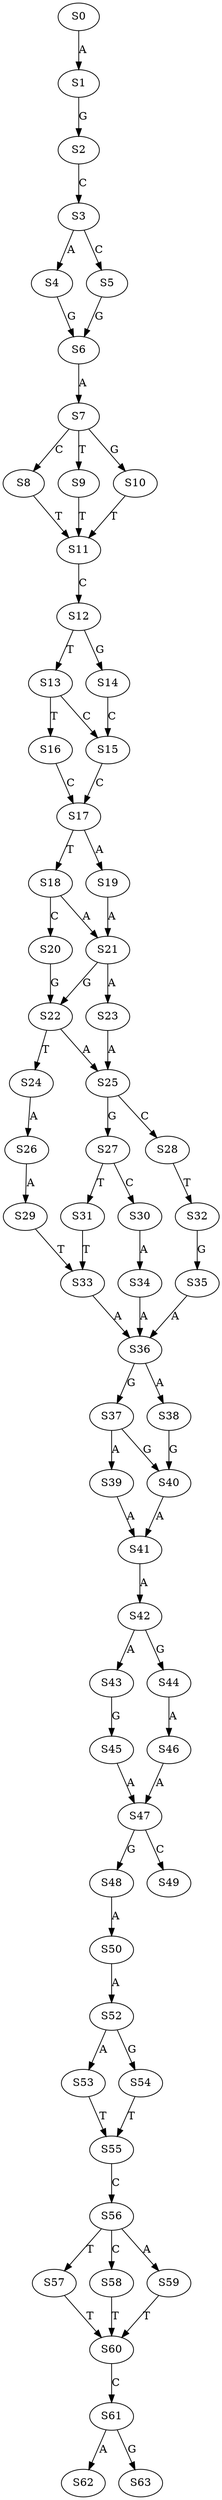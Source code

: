 strict digraph  {
	S0 -> S1 [ label = A ];
	S1 -> S2 [ label = G ];
	S2 -> S3 [ label = C ];
	S3 -> S4 [ label = A ];
	S3 -> S5 [ label = C ];
	S4 -> S6 [ label = G ];
	S5 -> S6 [ label = G ];
	S6 -> S7 [ label = A ];
	S7 -> S8 [ label = C ];
	S7 -> S9 [ label = T ];
	S7 -> S10 [ label = G ];
	S8 -> S11 [ label = T ];
	S9 -> S11 [ label = T ];
	S10 -> S11 [ label = T ];
	S11 -> S12 [ label = C ];
	S12 -> S13 [ label = T ];
	S12 -> S14 [ label = G ];
	S13 -> S15 [ label = C ];
	S13 -> S16 [ label = T ];
	S14 -> S15 [ label = C ];
	S15 -> S17 [ label = C ];
	S16 -> S17 [ label = C ];
	S17 -> S18 [ label = T ];
	S17 -> S19 [ label = A ];
	S18 -> S20 [ label = C ];
	S18 -> S21 [ label = A ];
	S19 -> S21 [ label = A ];
	S20 -> S22 [ label = G ];
	S21 -> S22 [ label = G ];
	S21 -> S23 [ label = A ];
	S22 -> S24 [ label = T ];
	S22 -> S25 [ label = A ];
	S23 -> S25 [ label = A ];
	S24 -> S26 [ label = A ];
	S25 -> S27 [ label = G ];
	S25 -> S28 [ label = C ];
	S26 -> S29 [ label = A ];
	S27 -> S30 [ label = C ];
	S27 -> S31 [ label = T ];
	S28 -> S32 [ label = T ];
	S29 -> S33 [ label = T ];
	S30 -> S34 [ label = A ];
	S31 -> S33 [ label = T ];
	S32 -> S35 [ label = G ];
	S33 -> S36 [ label = A ];
	S34 -> S36 [ label = A ];
	S35 -> S36 [ label = A ];
	S36 -> S37 [ label = G ];
	S36 -> S38 [ label = A ];
	S37 -> S39 [ label = A ];
	S37 -> S40 [ label = G ];
	S38 -> S40 [ label = G ];
	S39 -> S41 [ label = A ];
	S40 -> S41 [ label = A ];
	S41 -> S42 [ label = A ];
	S42 -> S43 [ label = A ];
	S42 -> S44 [ label = G ];
	S43 -> S45 [ label = G ];
	S44 -> S46 [ label = A ];
	S45 -> S47 [ label = A ];
	S46 -> S47 [ label = A ];
	S47 -> S48 [ label = G ];
	S47 -> S49 [ label = C ];
	S48 -> S50 [ label = A ];
	S50 -> S52 [ label = A ];
	S52 -> S53 [ label = A ];
	S52 -> S54 [ label = G ];
	S53 -> S55 [ label = T ];
	S54 -> S55 [ label = T ];
	S55 -> S56 [ label = C ];
	S56 -> S57 [ label = T ];
	S56 -> S58 [ label = C ];
	S56 -> S59 [ label = A ];
	S57 -> S60 [ label = T ];
	S58 -> S60 [ label = T ];
	S59 -> S60 [ label = T ];
	S60 -> S61 [ label = C ];
	S61 -> S62 [ label = A ];
	S61 -> S63 [ label = G ];
}
